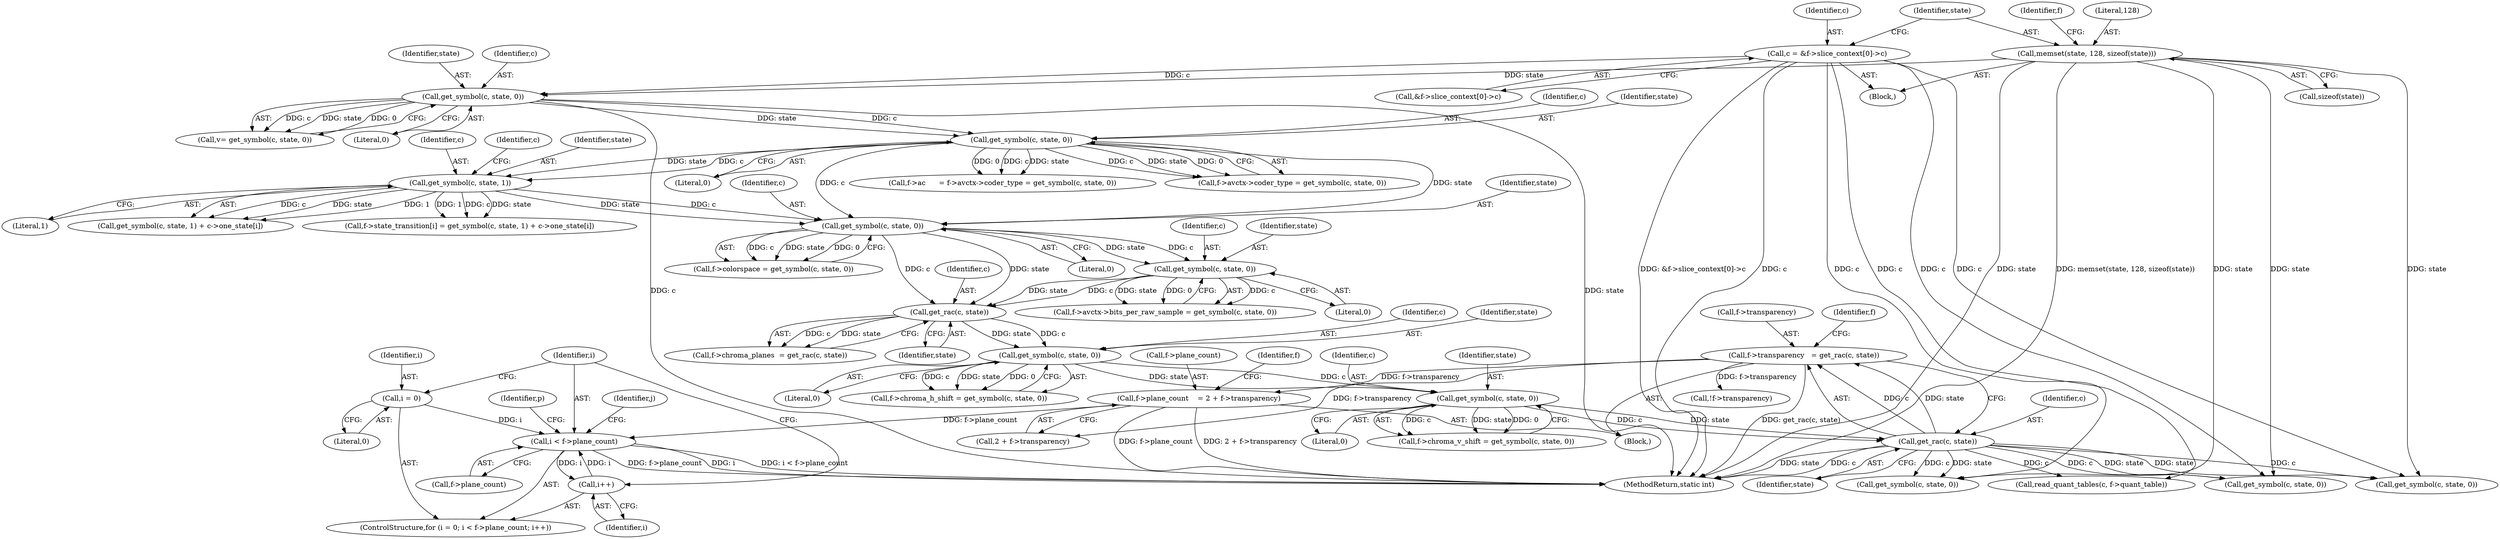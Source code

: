 digraph "0_FFmpeg_547d690d676064069d44703a1917e0dab7e33445@pointer" {
"1001121" [label="(Call,i < f->plane_count)"];
"1001126" [label="(Call,i++)"];
"1001121" [label="(Call,i < f->plane_count)"];
"1001118" [label="(Call,i = 0)"];
"1000261" [label="(Call,f->plane_count    = 2 + f->transparency)"];
"1000254" [label="(Call,f->transparency   = get_rac(c, state))"];
"1000258" [label="(Call,get_rac(c, state))"];
"1000250" [label="(Call,get_symbol(c, state, 0))"];
"1000242" [label="(Call,get_symbol(c, state, 0))"];
"1000235" [label="(Call,get_rac(c, state))"];
"1000227" [label="(Call,get_symbol(c, state, 0))"];
"1000211" [label="(Call,get_symbol(c, state, 0))"];
"1000171" [label="(Call,get_symbol(c, state, 0))"];
"1000138" [label="(Call,get_symbol(c, state, 0))"];
"1000113" [label="(Call,c = &f->slice_context[0]->c)"];
"1000123" [label="(Call,memset(state, 128, sizeof(state)))"];
"1000198" [label="(Call,get_symbol(c, state, 1))"];
"1000165" [label="(Call,f->avctx->coder_type = get_symbol(c, state, 0))"];
"1000140" [label="(Identifier,state)"];
"1000197" [label="(Call,get_symbol(c, state, 1) + c->one_state[i])"];
"1000191" [label="(Call,f->state_transition[i] = get_symbol(c, state, 1) + c->one_state[i])"];
"1000260" [label="(Identifier,state)"];
"1000273" [label="(Identifier,f)"];
"1000243" [label="(Identifier,c)"];
"1000172" [label="(Identifier,c)"];
"1000254" [label="(Call,f->transparency   = get_rac(c, state))"];
"1000231" [label="(Call,f->chroma_planes  = get_rac(c, state))"];
"1000139" [label="(Identifier,c)"];
"1000242" [label="(Call,get_symbol(c, state, 0))"];
"1001126" [label="(Call,i++)"];
"1000230" [label="(Literal,0)"];
"1000229" [label="(Identifier,state)"];
"1000237" [label="(Identifier,state)"];
"1000251" [label="(Identifier,c)"];
"1001130" [label="(Identifier,p)"];
"1000245" [label="(Literal,0)"];
"1000235" [label="(Call,get_rac(c, state))"];
"1000174" [label="(Literal,0)"];
"1000227" [label="(Call,get_symbol(c, state, 0))"];
"1001127" [label="(Identifier,i)"];
"1000263" [label="(Identifier,f)"];
"1000113" [label="(Call,c = &f->slice_context[0]->c)"];
"1000114" [label="(Identifier,c)"];
"1000126" [label="(Call,sizeof(state))"];
"1000214" [label="(Literal,0)"];
"1000200" [label="(Identifier,state)"];
"1000125" [label="(Literal,128)"];
"1000173" [label="(Identifier,state)"];
"1000962" [label="(Call,get_symbol(c, state, 0))"];
"1000207" [label="(Call,f->colorspace = get_symbol(c, state, 0))"];
"1000213" [label="(Identifier,state)"];
"1000252" [label="(Identifier,state)"];
"1000262" [label="(Call,f->plane_count)"];
"1000921" [label="(Identifier,j)"];
"1000279" [label="(Call,!f->transparency)"];
"1000198" [label="(Call,get_symbol(c, state, 1))"];
"1000221" [label="(Call,f->avctx->bits_per_raw_sample = get_symbol(c, state, 0))"];
"1001120" [label="(Literal,0)"];
"1000244" [label="(Identifier,state)"];
"1000171" [label="(Call,get_symbol(c, state, 0))"];
"1000136" [label="(Call,v= get_symbol(c, state, 0))"];
"1000253" [label="(Literal,0)"];
"1000131" [label="(Identifier,f)"];
"1000814" [label="(Call,get_symbol(c, state, 0))"];
"1000199" [label="(Identifier,c)"];
"1001123" [label="(Call,f->plane_count)"];
"1000236" [label="(Identifier,c)"];
"1000246" [label="(Call,f->chroma_v_shift = get_symbol(c, state, 0))"];
"1000261" [label="(Call,f->plane_count    = 2 + f->transparency)"];
"1000138" [label="(Call,get_symbol(c, state, 0))"];
"1000115" [label="(Call,&f->slice_context[0]->c)"];
"1001117" [label="(ControlStructure,for (i = 0; i < f->plane_count; i++))"];
"1000212" [label="(Identifier,c)"];
"1001122" [label="(Identifier,i)"];
"1000265" [label="(Call,2 + f->transparency)"];
"1001121" [label="(Call,i < f->plane_count)"];
"1000123" [label="(Call,memset(state, 128, sizeof(state)))"];
"1000784" [label="(Call,read_quant_tables(c, f->quant_table))"];
"1001147" [label="(Call,get_symbol(c, state, 0))"];
"1000104" [label="(Block,)"];
"1000134" [label="(Block,)"];
"1000228" [label="(Identifier,c)"];
"1000161" [label="(Call,f->ac      = f->avctx->coder_type = get_symbol(c, state, 0))"];
"1000201" [label="(Literal,1)"];
"1001241" [label="(MethodReturn,static int)"];
"1000259" [label="(Identifier,c)"];
"1000204" [label="(Identifier,c)"];
"1001118" [label="(Call,i = 0)"];
"1000238" [label="(Call,f->chroma_h_shift = get_symbol(c, state, 0))"];
"1000255" [label="(Call,f->transparency)"];
"1000250" [label="(Call,get_symbol(c, state, 0))"];
"1000141" [label="(Literal,0)"];
"1000124" [label="(Identifier,state)"];
"1000258" [label="(Call,get_rac(c, state))"];
"1000211" [label="(Call,get_symbol(c, state, 0))"];
"1001119" [label="(Identifier,i)"];
"1001121" -> "1001117"  [label="AST: "];
"1001121" -> "1001123"  [label="CFG: "];
"1001122" -> "1001121"  [label="AST: "];
"1001123" -> "1001121"  [label="AST: "];
"1001130" -> "1001121"  [label="CFG: "];
"1000921" -> "1001121"  [label="CFG: "];
"1001121" -> "1001241"  [label="DDG: i < f->plane_count"];
"1001121" -> "1001241"  [label="DDG: f->plane_count"];
"1001121" -> "1001241"  [label="DDG: i"];
"1001126" -> "1001121"  [label="DDG: i"];
"1001118" -> "1001121"  [label="DDG: i"];
"1000261" -> "1001121"  [label="DDG: f->plane_count"];
"1001121" -> "1001126"  [label="DDG: i"];
"1001126" -> "1001117"  [label="AST: "];
"1001126" -> "1001127"  [label="CFG: "];
"1001127" -> "1001126"  [label="AST: "];
"1001122" -> "1001126"  [label="CFG: "];
"1001118" -> "1001117"  [label="AST: "];
"1001118" -> "1001120"  [label="CFG: "];
"1001119" -> "1001118"  [label="AST: "];
"1001120" -> "1001118"  [label="AST: "];
"1001122" -> "1001118"  [label="CFG: "];
"1000261" -> "1000134"  [label="AST: "];
"1000261" -> "1000265"  [label="CFG: "];
"1000262" -> "1000261"  [label="AST: "];
"1000265" -> "1000261"  [label="AST: "];
"1000273" -> "1000261"  [label="CFG: "];
"1000261" -> "1001241"  [label="DDG: 2 + f->transparency"];
"1000261" -> "1001241"  [label="DDG: f->plane_count"];
"1000254" -> "1000261"  [label="DDG: f->transparency"];
"1000254" -> "1000134"  [label="AST: "];
"1000254" -> "1000258"  [label="CFG: "];
"1000255" -> "1000254"  [label="AST: "];
"1000258" -> "1000254"  [label="AST: "];
"1000263" -> "1000254"  [label="CFG: "];
"1000254" -> "1001241"  [label="DDG: get_rac(c, state)"];
"1000258" -> "1000254"  [label="DDG: c"];
"1000258" -> "1000254"  [label="DDG: state"];
"1000254" -> "1000265"  [label="DDG: f->transparency"];
"1000254" -> "1000279"  [label="DDG: f->transparency"];
"1000258" -> "1000260"  [label="CFG: "];
"1000259" -> "1000258"  [label="AST: "];
"1000260" -> "1000258"  [label="AST: "];
"1000258" -> "1001241"  [label="DDG: c"];
"1000258" -> "1001241"  [label="DDG: state"];
"1000250" -> "1000258"  [label="DDG: c"];
"1000250" -> "1000258"  [label="DDG: state"];
"1000258" -> "1000784"  [label="DDG: c"];
"1000258" -> "1000814"  [label="DDG: c"];
"1000258" -> "1000814"  [label="DDG: state"];
"1000258" -> "1000962"  [label="DDG: c"];
"1000258" -> "1000962"  [label="DDG: state"];
"1000258" -> "1001147"  [label="DDG: c"];
"1000258" -> "1001147"  [label="DDG: state"];
"1000250" -> "1000246"  [label="AST: "];
"1000250" -> "1000253"  [label="CFG: "];
"1000251" -> "1000250"  [label="AST: "];
"1000252" -> "1000250"  [label="AST: "];
"1000253" -> "1000250"  [label="AST: "];
"1000246" -> "1000250"  [label="CFG: "];
"1000250" -> "1000246"  [label="DDG: c"];
"1000250" -> "1000246"  [label="DDG: state"];
"1000250" -> "1000246"  [label="DDG: 0"];
"1000242" -> "1000250"  [label="DDG: c"];
"1000242" -> "1000250"  [label="DDG: state"];
"1000242" -> "1000238"  [label="AST: "];
"1000242" -> "1000245"  [label="CFG: "];
"1000243" -> "1000242"  [label="AST: "];
"1000244" -> "1000242"  [label="AST: "];
"1000245" -> "1000242"  [label="AST: "];
"1000238" -> "1000242"  [label="CFG: "];
"1000242" -> "1000238"  [label="DDG: c"];
"1000242" -> "1000238"  [label="DDG: state"];
"1000242" -> "1000238"  [label="DDG: 0"];
"1000235" -> "1000242"  [label="DDG: c"];
"1000235" -> "1000242"  [label="DDG: state"];
"1000235" -> "1000231"  [label="AST: "];
"1000235" -> "1000237"  [label="CFG: "];
"1000236" -> "1000235"  [label="AST: "];
"1000237" -> "1000235"  [label="AST: "];
"1000231" -> "1000235"  [label="CFG: "];
"1000235" -> "1000231"  [label="DDG: c"];
"1000235" -> "1000231"  [label="DDG: state"];
"1000227" -> "1000235"  [label="DDG: c"];
"1000227" -> "1000235"  [label="DDG: state"];
"1000211" -> "1000235"  [label="DDG: c"];
"1000211" -> "1000235"  [label="DDG: state"];
"1000227" -> "1000221"  [label="AST: "];
"1000227" -> "1000230"  [label="CFG: "];
"1000228" -> "1000227"  [label="AST: "];
"1000229" -> "1000227"  [label="AST: "];
"1000230" -> "1000227"  [label="AST: "];
"1000221" -> "1000227"  [label="CFG: "];
"1000227" -> "1000221"  [label="DDG: c"];
"1000227" -> "1000221"  [label="DDG: state"];
"1000227" -> "1000221"  [label="DDG: 0"];
"1000211" -> "1000227"  [label="DDG: c"];
"1000211" -> "1000227"  [label="DDG: state"];
"1000211" -> "1000207"  [label="AST: "];
"1000211" -> "1000214"  [label="CFG: "];
"1000212" -> "1000211"  [label="AST: "];
"1000213" -> "1000211"  [label="AST: "];
"1000214" -> "1000211"  [label="AST: "];
"1000207" -> "1000211"  [label="CFG: "];
"1000211" -> "1000207"  [label="DDG: c"];
"1000211" -> "1000207"  [label="DDG: state"];
"1000211" -> "1000207"  [label="DDG: 0"];
"1000171" -> "1000211"  [label="DDG: c"];
"1000171" -> "1000211"  [label="DDG: state"];
"1000198" -> "1000211"  [label="DDG: c"];
"1000198" -> "1000211"  [label="DDG: state"];
"1000171" -> "1000165"  [label="AST: "];
"1000171" -> "1000174"  [label="CFG: "];
"1000172" -> "1000171"  [label="AST: "];
"1000173" -> "1000171"  [label="AST: "];
"1000174" -> "1000171"  [label="AST: "];
"1000165" -> "1000171"  [label="CFG: "];
"1000171" -> "1000161"  [label="DDG: c"];
"1000171" -> "1000161"  [label="DDG: state"];
"1000171" -> "1000161"  [label="DDG: 0"];
"1000171" -> "1000165"  [label="DDG: c"];
"1000171" -> "1000165"  [label="DDG: state"];
"1000171" -> "1000165"  [label="DDG: 0"];
"1000138" -> "1000171"  [label="DDG: c"];
"1000138" -> "1000171"  [label="DDG: state"];
"1000171" -> "1000198"  [label="DDG: c"];
"1000171" -> "1000198"  [label="DDG: state"];
"1000138" -> "1000136"  [label="AST: "];
"1000138" -> "1000141"  [label="CFG: "];
"1000139" -> "1000138"  [label="AST: "];
"1000140" -> "1000138"  [label="AST: "];
"1000141" -> "1000138"  [label="AST: "];
"1000136" -> "1000138"  [label="CFG: "];
"1000138" -> "1001241"  [label="DDG: c"];
"1000138" -> "1001241"  [label="DDG: state"];
"1000138" -> "1000136"  [label="DDG: c"];
"1000138" -> "1000136"  [label="DDG: state"];
"1000138" -> "1000136"  [label="DDG: 0"];
"1000113" -> "1000138"  [label="DDG: c"];
"1000123" -> "1000138"  [label="DDG: state"];
"1000113" -> "1000104"  [label="AST: "];
"1000113" -> "1000115"  [label="CFG: "];
"1000114" -> "1000113"  [label="AST: "];
"1000115" -> "1000113"  [label="AST: "];
"1000124" -> "1000113"  [label="CFG: "];
"1000113" -> "1001241"  [label="DDG: c"];
"1000113" -> "1001241"  [label="DDG: &f->slice_context[0]->c"];
"1000113" -> "1000784"  [label="DDG: c"];
"1000113" -> "1000814"  [label="DDG: c"];
"1000113" -> "1000962"  [label="DDG: c"];
"1000113" -> "1001147"  [label="DDG: c"];
"1000123" -> "1000104"  [label="AST: "];
"1000123" -> "1000126"  [label="CFG: "];
"1000124" -> "1000123"  [label="AST: "];
"1000125" -> "1000123"  [label="AST: "];
"1000126" -> "1000123"  [label="AST: "];
"1000131" -> "1000123"  [label="CFG: "];
"1000123" -> "1001241"  [label="DDG: memset(state, 128, sizeof(state))"];
"1000123" -> "1001241"  [label="DDG: state"];
"1000123" -> "1000814"  [label="DDG: state"];
"1000123" -> "1000962"  [label="DDG: state"];
"1000123" -> "1001147"  [label="DDG: state"];
"1000198" -> "1000197"  [label="AST: "];
"1000198" -> "1000201"  [label="CFG: "];
"1000199" -> "1000198"  [label="AST: "];
"1000200" -> "1000198"  [label="AST: "];
"1000201" -> "1000198"  [label="AST: "];
"1000204" -> "1000198"  [label="CFG: "];
"1000198" -> "1000191"  [label="DDG: c"];
"1000198" -> "1000191"  [label="DDG: state"];
"1000198" -> "1000191"  [label="DDG: 1"];
"1000198" -> "1000197"  [label="DDG: c"];
"1000198" -> "1000197"  [label="DDG: state"];
"1000198" -> "1000197"  [label="DDG: 1"];
}
